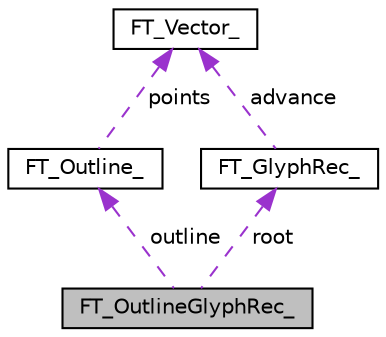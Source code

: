 digraph "FT_OutlineGlyphRec_"
{
 // LATEX_PDF_SIZE
  edge [fontname="Helvetica",fontsize="10",labelfontname="Helvetica",labelfontsize="10"];
  node [fontname="Helvetica",fontsize="10",shape=record];
  Node1 [label="FT_OutlineGlyphRec_",height=0.2,width=0.4,color="black", fillcolor="grey75", style="filled", fontcolor="black",tooltip=" "];
  Node2 -> Node1 [dir="back",color="darkorchid3",fontsize="10",style="dashed",label=" outline" ,fontname="Helvetica"];
  Node2 [label="FT_Outline_",height=0.2,width=0.4,color="black", fillcolor="white", style="filled",URL="$dc/d2d/structFT__Outline__.html",tooltip=" "];
  Node3 -> Node2 [dir="back",color="darkorchid3",fontsize="10",style="dashed",label=" points" ,fontname="Helvetica"];
  Node3 [label="FT_Vector_",height=0.2,width=0.4,color="black", fillcolor="white", style="filled",URL="$da/d23/structFT__Vector__.html",tooltip=" "];
  Node4 -> Node1 [dir="back",color="darkorchid3",fontsize="10",style="dashed",label=" root" ,fontname="Helvetica"];
  Node4 [label="FT_GlyphRec_",height=0.2,width=0.4,color="black", fillcolor="white", style="filled",URL="$d1/dad/structFT__GlyphRec__.html",tooltip=" "];
  Node3 -> Node4 [dir="back",color="darkorchid3",fontsize="10",style="dashed",label=" advance" ,fontname="Helvetica"];
}

